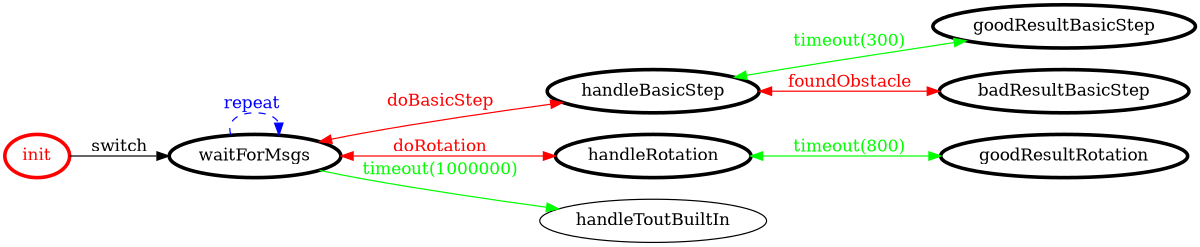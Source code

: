 /*
*
* A GraphViz DOT FSM description 
* Please use a GraphViz visualizer (like http://www.webgraphviz.com)
*  
*/

digraph finite_state_machine {
	rankdir=LR
	size="8,5"
	
	init [ color = red ][ fontcolor = red ][ penwidth = 3 ]
	waitForMsgs [ color = black ][ fontcolor = black ][ penwidth = 3 ]
	goodResultBasicStep [ color = black ][ fontcolor = black ][ penwidth = 3 ]
	goodResultRotation [ color = black ][ fontcolor = black ][ penwidth = 3 ]
	badResultBasicStep [ color = black ][ fontcolor = black ][ penwidth = 3 ]
	handleBasicStep [ color = black ][ fontcolor = black ][ penwidth = 3 ]
	handleRotation [ color = black ][ fontcolor = black ][ penwidth = 3 ]
	
	handleRotation -> goodResultRotation [ label = "timeout(800)" ][ color = green ][ fontcolor = green ][ dir = both ]
	init -> waitForMsgs [ label = "switch" ][ color = black ][ fontcolor = black ]
	waitForMsgs -> handleToutBuiltIn [ label = "timeout(1000000)" ][ color = green ][ fontcolor = green ]
	handleBasicStep -> goodResultBasicStep [ label = "timeout(300)" ][ color = green ][ fontcolor = green ][ dir = both ]
	waitForMsgs -> handleRotation [ label = "doRotation" ][ color = red ][ fontcolor = red ][ dir = both ]
	handleBasicStep -> badResultBasicStep [ label = "foundObstacle" ][ color = red ][ fontcolor = red ][ dir = both ]
	waitForMsgs -> handleBasicStep [ label = "doBasicStep" ][ color = red ][ fontcolor = red ][ dir = both ]
	waitForMsgs -> waitForMsgs [ label = "repeat "][ style = dashed ][ color = blue ][ fontcolor = blue ]
}
